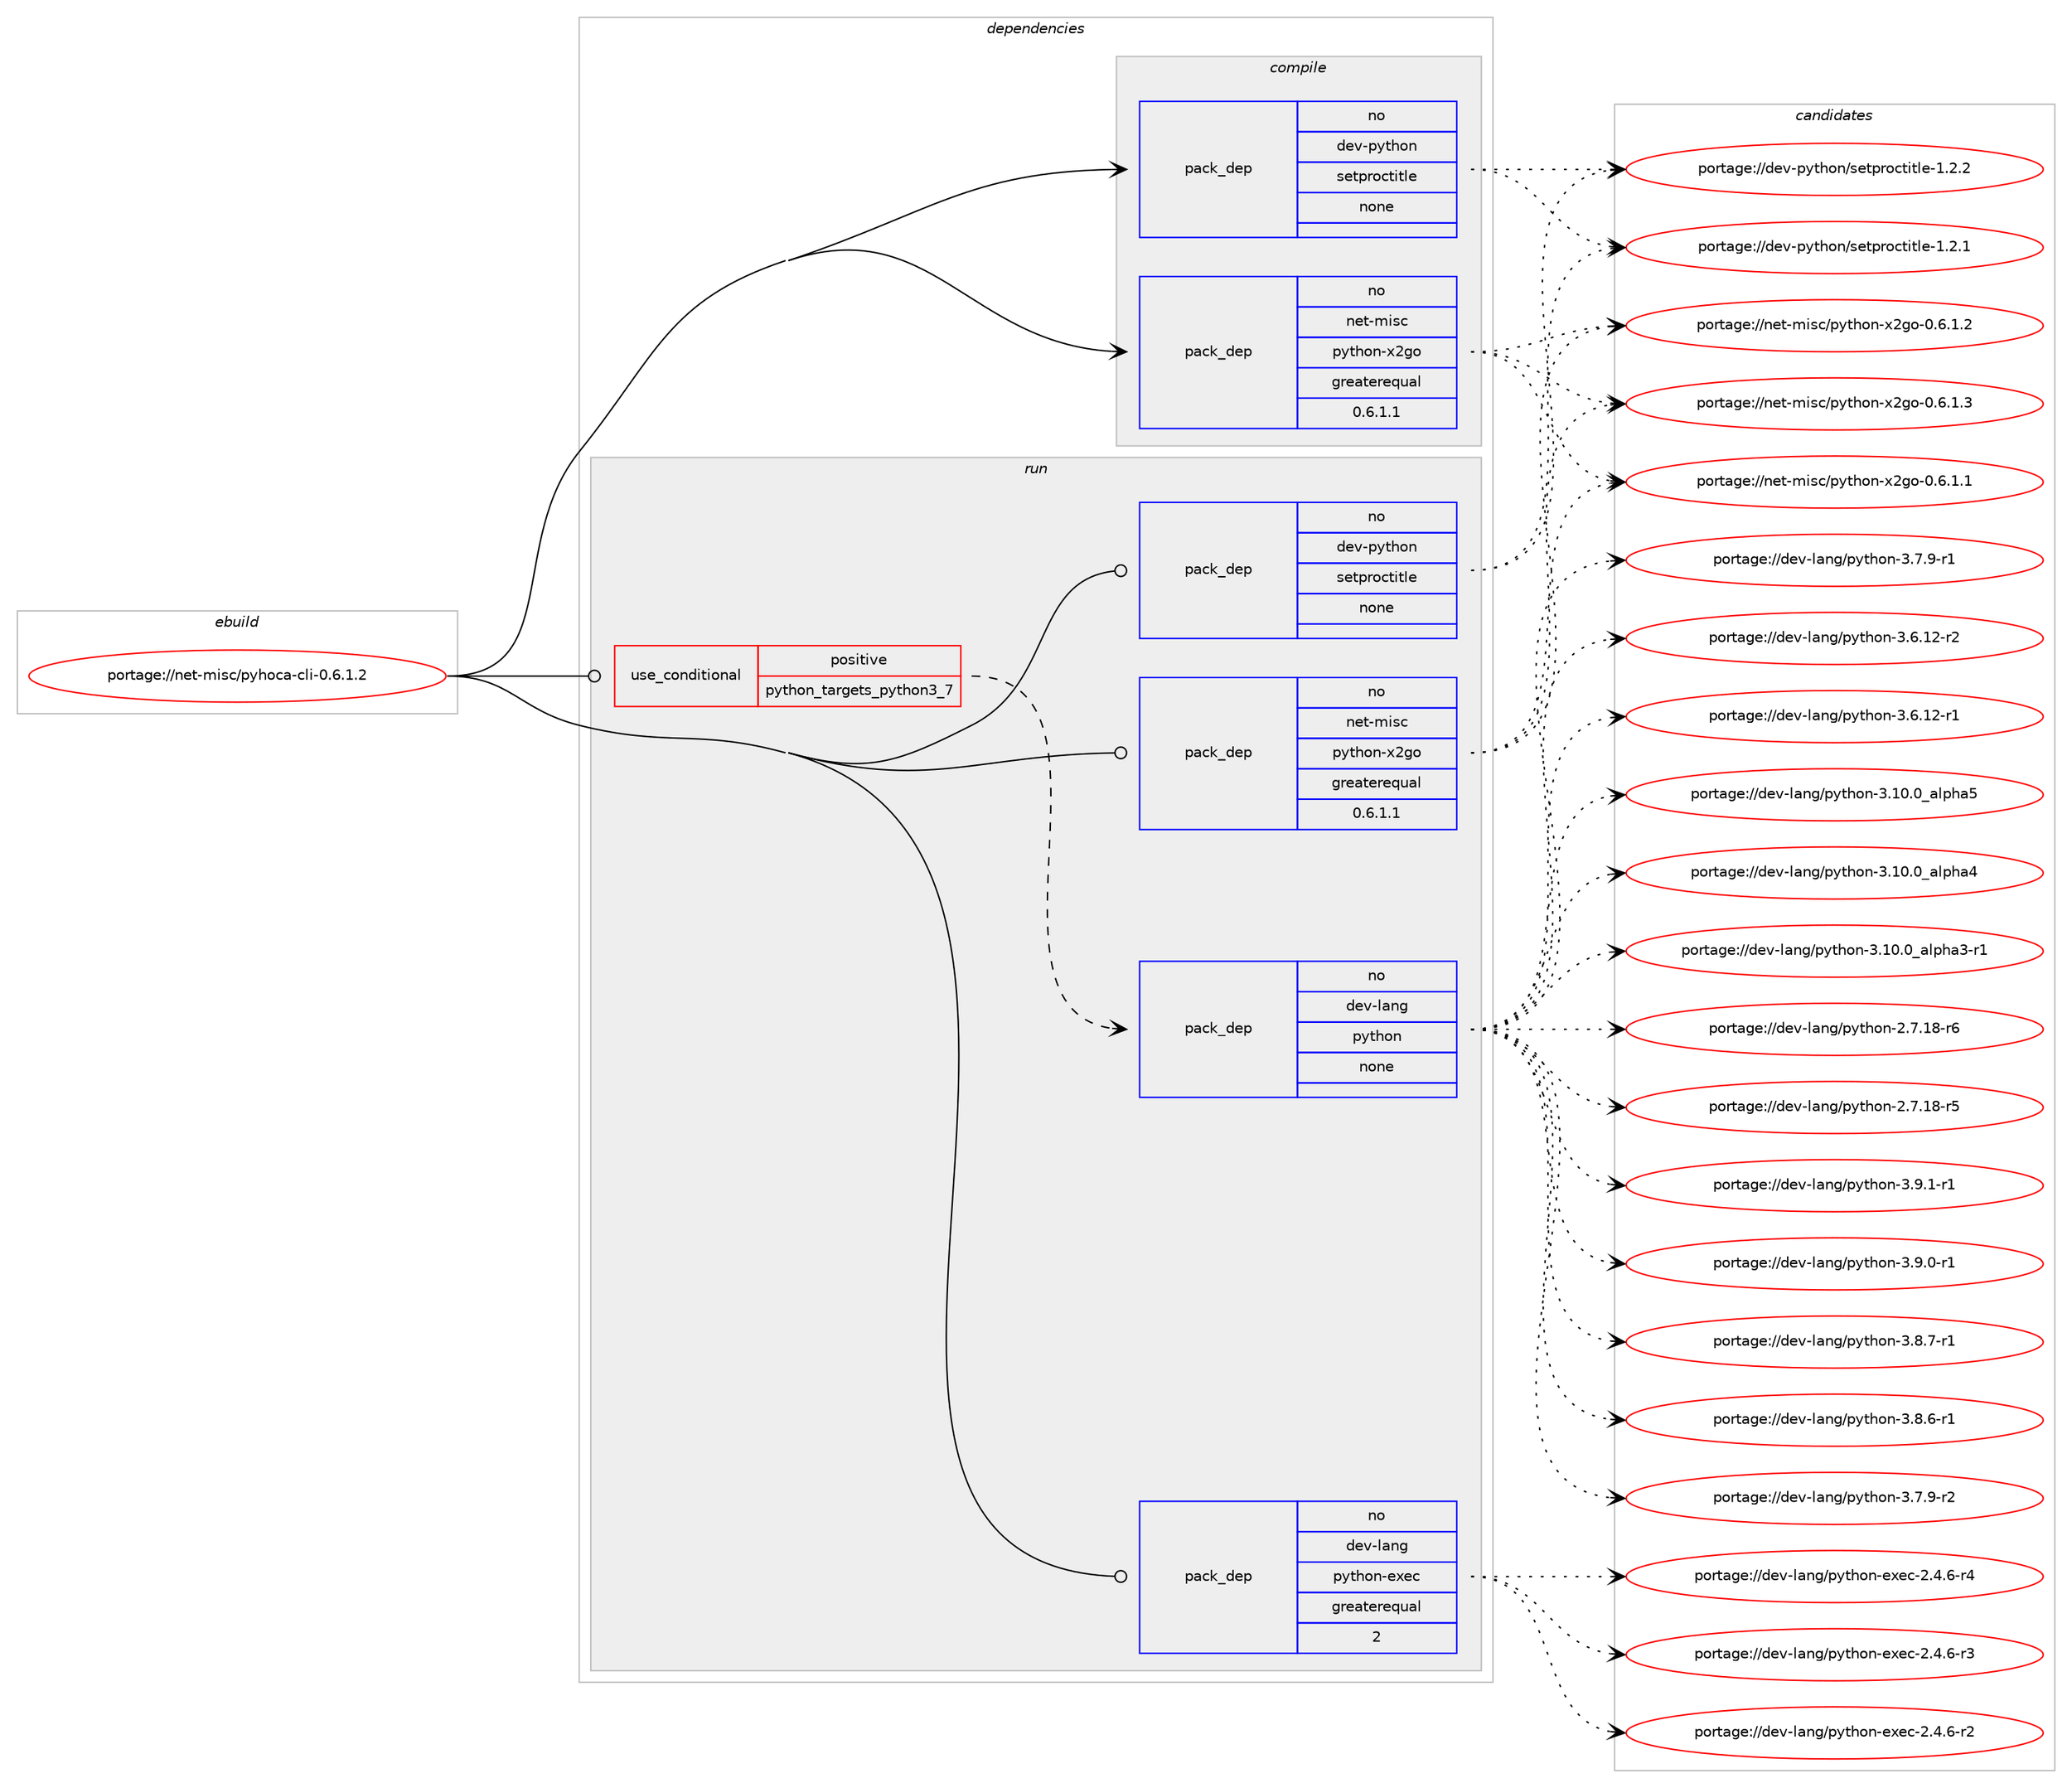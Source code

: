 digraph prolog {

# *************
# Graph options
# *************

newrank=true;
concentrate=true;
compound=true;
graph [rankdir=LR,fontname=Helvetica,fontsize=10,ranksep=1.5];#, ranksep=2.5, nodesep=0.2];
edge  [arrowhead=vee];
node  [fontname=Helvetica,fontsize=10];

# **********
# The ebuild
# **********

subgraph cluster_leftcol {
color=gray;
rank=same;
label=<<i>ebuild</i>>;
id [label="portage://net-misc/pyhoca-cli-0.6.1.2", color=red, width=4, href="../net-misc/pyhoca-cli-0.6.1.2.svg"];
}

# ****************
# The dependencies
# ****************

subgraph cluster_midcol {
color=gray;
label=<<i>dependencies</i>>;
subgraph cluster_compile {
fillcolor="#eeeeee";
style=filled;
label=<<i>compile</i>>;
subgraph pack16232 {
dependency23662 [label=<<TABLE BORDER="0" CELLBORDER="1" CELLSPACING="0" CELLPADDING="4" WIDTH="220"><TR><TD ROWSPAN="6" CELLPADDING="30">pack_dep</TD></TR><TR><TD WIDTH="110">no</TD></TR><TR><TD>dev-python</TD></TR><TR><TD>setproctitle</TD></TR><TR><TD>none</TD></TR><TR><TD></TD></TR></TABLE>>, shape=none, color=blue];
}
id:e -> dependency23662:w [weight=20,style="solid",arrowhead="vee"];
subgraph pack16233 {
dependency23663 [label=<<TABLE BORDER="0" CELLBORDER="1" CELLSPACING="0" CELLPADDING="4" WIDTH="220"><TR><TD ROWSPAN="6" CELLPADDING="30">pack_dep</TD></TR><TR><TD WIDTH="110">no</TD></TR><TR><TD>net-misc</TD></TR><TR><TD>python-x2go</TD></TR><TR><TD>greaterequal</TD></TR><TR><TD>0.6.1.1</TD></TR></TABLE>>, shape=none, color=blue];
}
id:e -> dependency23663:w [weight=20,style="solid",arrowhead="vee"];
}
subgraph cluster_compileandrun {
fillcolor="#eeeeee";
style=filled;
label=<<i>compile and run</i>>;
}
subgraph cluster_run {
fillcolor="#eeeeee";
style=filled;
label=<<i>run</i>>;
subgraph cond7251 {
dependency23664 [label=<<TABLE BORDER="0" CELLBORDER="1" CELLSPACING="0" CELLPADDING="4"><TR><TD ROWSPAN="3" CELLPADDING="10">use_conditional</TD></TR><TR><TD>positive</TD></TR><TR><TD>python_targets_python3_7</TD></TR></TABLE>>, shape=none, color=red];
subgraph pack16234 {
dependency23665 [label=<<TABLE BORDER="0" CELLBORDER="1" CELLSPACING="0" CELLPADDING="4" WIDTH="220"><TR><TD ROWSPAN="6" CELLPADDING="30">pack_dep</TD></TR><TR><TD WIDTH="110">no</TD></TR><TR><TD>dev-lang</TD></TR><TR><TD>python</TD></TR><TR><TD>none</TD></TR><TR><TD></TD></TR></TABLE>>, shape=none, color=blue];
}
dependency23664:e -> dependency23665:w [weight=20,style="dashed",arrowhead="vee"];
}
id:e -> dependency23664:w [weight=20,style="solid",arrowhead="odot"];
subgraph pack16235 {
dependency23666 [label=<<TABLE BORDER="0" CELLBORDER="1" CELLSPACING="0" CELLPADDING="4" WIDTH="220"><TR><TD ROWSPAN="6" CELLPADDING="30">pack_dep</TD></TR><TR><TD WIDTH="110">no</TD></TR><TR><TD>dev-lang</TD></TR><TR><TD>python-exec</TD></TR><TR><TD>greaterequal</TD></TR><TR><TD>2</TD></TR></TABLE>>, shape=none, color=blue];
}
id:e -> dependency23666:w [weight=20,style="solid",arrowhead="odot"];
subgraph pack16236 {
dependency23667 [label=<<TABLE BORDER="0" CELLBORDER="1" CELLSPACING="0" CELLPADDING="4" WIDTH="220"><TR><TD ROWSPAN="6" CELLPADDING="30">pack_dep</TD></TR><TR><TD WIDTH="110">no</TD></TR><TR><TD>dev-python</TD></TR><TR><TD>setproctitle</TD></TR><TR><TD>none</TD></TR><TR><TD></TD></TR></TABLE>>, shape=none, color=blue];
}
id:e -> dependency23667:w [weight=20,style="solid",arrowhead="odot"];
subgraph pack16237 {
dependency23668 [label=<<TABLE BORDER="0" CELLBORDER="1" CELLSPACING="0" CELLPADDING="4" WIDTH="220"><TR><TD ROWSPAN="6" CELLPADDING="30">pack_dep</TD></TR><TR><TD WIDTH="110">no</TD></TR><TR><TD>net-misc</TD></TR><TR><TD>python-x2go</TD></TR><TR><TD>greaterequal</TD></TR><TR><TD>0.6.1.1</TD></TR></TABLE>>, shape=none, color=blue];
}
id:e -> dependency23668:w [weight=20,style="solid",arrowhead="odot"];
}
}

# **************
# The candidates
# **************

subgraph cluster_choices {
rank=same;
color=gray;
label=<<i>candidates</i>>;

subgraph choice16232 {
color=black;
nodesep=1;
choice100101118451121211161041111104711510111611211411199116105116108101454946504650 [label="portage://dev-python/setproctitle-1.2.2", color=red, width=4,href="../dev-python/setproctitle-1.2.2.svg"];
choice100101118451121211161041111104711510111611211411199116105116108101454946504649 [label="portage://dev-python/setproctitle-1.2.1", color=red, width=4,href="../dev-python/setproctitle-1.2.1.svg"];
dependency23662:e -> choice100101118451121211161041111104711510111611211411199116105116108101454946504650:w [style=dotted,weight="100"];
dependency23662:e -> choice100101118451121211161041111104711510111611211411199116105116108101454946504649:w [style=dotted,weight="100"];
}
subgraph choice16233 {
color=black;
nodesep=1;
choice11010111645109105115994711212111610411111045120501031114548465446494651 [label="portage://net-misc/python-x2go-0.6.1.3", color=red, width=4,href="../net-misc/python-x2go-0.6.1.3.svg"];
choice11010111645109105115994711212111610411111045120501031114548465446494650 [label="portage://net-misc/python-x2go-0.6.1.2", color=red, width=4,href="../net-misc/python-x2go-0.6.1.2.svg"];
choice11010111645109105115994711212111610411111045120501031114548465446494649 [label="portage://net-misc/python-x2go-0.6.1.1", color=red, width=4,href="../net-misc/python-x2go-0.6.1.1.svg"];
dependency23663:e -> choice11010111645109105115994711212111610411111045120501031114548465446494651:w [style=dotted,weight="100"];
dependency23663:e -> choice11010111645109105115994711212111610411111045120501031114548465446494650:w [style=dotted,weight="100"];
dependency23663:e -> choice11010111645109105115994711212111610411111045120501031114548465446494649:w [style=dotted,weight="100"];
}
subgraph choice16234 {
color=black;
nodesep=1;
choice1001011184510897110103471121211161041111104551465746494511449 [label="portage://dev-lang/python-3.9.1-r1", color=red, width=4,href="../dev-lang/python-3.9.1-r1.svg"];
choice1001011184510897110103471121211161041111104551465746484511449 [label="portage://dev-lang/python-3.9.0-r1", color=red, width=4,href="../dev-lang/python-3.9.0-r1.svg"];
choice1001011184510897110103471121211161041111104551465646554511449 [label="portage://dev-lang/python-3.8.7-r1", color=red, width=4,href="../dev-lang/python-3.8.7-r1.svg"];
choice1001011184510897110103471121211161041111104551465646544511449 [label="portage://dev-lang/python-3.8.6-r1", color=red, width=4,href="../dev-lang/python-3.8.6-r1.svg"];
choice1001011184510897110103471121211161041111104551465546574511450 [label="portage://dev-lang/python-3.7.9-r2", color=red, width=4,href="../dev-lang/python-3.7.9-r2.svg"];
choice1001011184510897110103471121211161041111104551465546574511449 [label="portage://dev-lang/python-3.7.9-r1", color=red, width=4,href="../dev-lang/python-3.7.9-r1.svg"];
choice100101118451089711010347112121116104111110455146544649504511450 [label="portage://dev-lang/python-3.6.12-r2", color=red, width=4,href="../dev-lang/python-3.6.12-r2.svg"];
choice100101118451089711010347112121116104111110455146544649504511449 [label="portage://dev-lang/python-3.6.12-r1", color=red, width=4,href="../dev-lang/python-3.6.12-r1.svg"];
choice1001011184510897110103471121211161041111104551464948464895971081121049753 [label="portage://dev-lang/python-3.10.0_alpha5", color=red, width=4,href="../dev-lang/python-3.10.0_alpha5.svg"];
choice1001011184510897110103471121211161041111104551464948464895971081121049752 [label="portage://dev-lang/python-3.10.0_alpha4", color=red, width=4,href="../dev-lang/python-3.10.0_alpha4.svg"];
choice10010111845108971101034711212111610411111045514649484648959710811210497514511449 [label="portage://dev-lang/python-3.10.0_alpha3-r1", color=red, width=4,href="../dev-lang/python-3.10.0_alpha3-r1.svg"];
choice100101118451089711010347112121116104111110455046554649564511454 [label="portage://dev-lang/python-2.7.18-r6", color=red, width=4,href="../dev-lang/python-2.7.18-r6.svg"];
choice100101118451089711010347112121116104111110455046554649564511453 [label="portage://dev-lang/python-2.7.18-r5", color=red, width=4,href="../dev-lang/python-2.7.18-r5.svg"];
dependency23665:e -> choice1001011184510897110103471121211161041111104551465746494511449:w [style=dotted,weight="100"];
dependency23665:e -> choice1001011184510897110103471121211161041111104551465746484511449:w [style=dotted,weight="100"];
dependency23665:e -> choice1001011184510897110103471121211161041111104551465646554511449:w [style=dotted,weight="100"];
dependency23665:e -> choice1001011184510897110103471121211161041111104551465646544511449:w [style=dotted,weight="100"];
dependency23665:e -> choice1001011184510897110103471121211161041111104551465546574511450:w [style=dotted,weight="100"];
dependency23665:e -> choice1001011184510897110103471121211161041111104551465546574511449:w [style=dotted,weight="100"];
dependency23665:e -> choice100101118451089711010347112121116104111110455146544649504511450:w [style=dotted,weight="100"];
dependency23665:e -> choice100101118451089711010347112121116104111110455146544649504511449:w [style=dotted,weight="100"];
dependency23665:e -> choice1001011184510897110103471121211161041111104551464948464895971081121049753:w [style=dotted,weight="100"];
dependency23665:e -> choice1001011184510897110103471121211161041111104551464948464895971081121049752:w [style=dotted,weight="100"];
dependency23665:e -> choice10010111845108971101034711212111610411111045514649484648959710811210497514511449:w [style=dotted,weight="100"];
dependency23665:e -> choice100101118451089711010347112121116104111110455046554649564511454:w [style=dotted,weight="100"];
dependency23665:e -> choice100101118451089711010347112121116104111110455046554649564511453:w [style=dotted,weight="100"];
}
subgraph choice16235 {
color=black;
nodesep=1;
choice10010111845108971101034711212111610411111045101120101994550465246544511452 [label="portage://dev-lang/python-exec-2.4.6-r4", color=red, width=4,href="../dev-lang/python-exec-2.4.6-r4.svg"];
choice10010111845108971101034711212111610411111045101120101994550465246544511451 [label="portage://dev-lang/python-exec-2.4.6-r3", color=red, width=4,href="../dev-lang/python-exec-2.4.6-r3.svg"];
choice10010111845108971101034711212111610411111045101120101994550465246544511450 [label="portage://dev-lang/python-exec-2.4.6-r2", color=red, width=4,href="../dev-lang/python-exec-2.4.6-r2.svg"];
dependency23666:e -> choice10010111845108971101034711212111610411111045101120101994550465246544511452:w [style=dotted,weight="100"];
dependency23666:e -> choice10010111845108971101034711212111610411111045101120101994550465246544511451:w [style=dotted,weight="100"];
dependency23666:e -> choice10010111845108971101034711212111610411111045101120101994550465246544511450:w [style=dotted,weight="100"];
}
subgraph choice16236 {
color=black;
nodesep=1;
choice100101118451121211161041111104711510111611211411199116105116108101454946504650 [label="portage://dev-python/setproctitle-1.2.2", color=red, width=4,href="../dev-python/setproctitle-1.2.2.svg"];
choice100101118451121211161041111104711510111611211411199116105116108101454946504649 [label="portage://dev-python/setproctitle-1.2.1", color=red, width=4,href="../dev-python/setproctitle-1.2.1.svg"];
dependency23667:e -> choice100101118451121211161041111104711510111611211411199116105116108101454946504650:w [style=dotted,weight="100"];
dependency23667:e -> choice100101118451121211161041111104711510111611211411199116105116108101454946504649:w [style=dotted,weight="100"];
}
subgraph choice16237 {
color=black;
nodesep=1;
choice11010111645109105115994711212111610411111045120501031114548465446494651 [label="portage://net-misc/python-x2go-0.6.1.3", color=red, width=4,href="../net-misc/python-x2go-0.6.1.3.svg"];
choice11010111645109105115994711212111610411111045120501031114548465446494650 [label="portage://net-misc/python-x2go-0.6.1.2", color=red, width=4,href="../net-misc/python-x2go-0.6.1.2.svg"];
choice11010111645109105115994711212111610411111045120501031114548465446494649 [label="portage://net-misc/python-x2go-0.6.1.1", color=red, width=4,href="../net-misc/python-x2go-0.6.1.1.svg"];
dependency23668:e -> choice11010111645109105115994711212111610411111045120501031114548465446494651:w [style=dotted,weight="100"];
dependency23668:e -> choice11010111645109105115994711212111610411111045120501031114548465446494650:w [style=dotted,weight="100"];
dependency23668:e -> choice11010111645109105115994711212111610411111045120501031114548465446494649:w [style=dotted,weight="100"];
}
}

}
